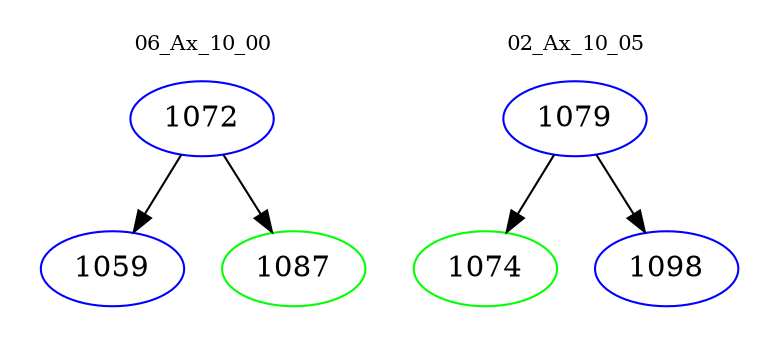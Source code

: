 digraph{
subgraph cluster_0 {
color = white
label = "06_Ax_10_00";
fontsize=10;
T0_1072 [label="1072", color="blue"]
T0_1072 -> T0_1059 [color="black"]
T0_1059 [label="1059", color="blue"]
T0_1072 -> T0_1087 [color="black"]
T0_1087 [label="1087", color="green"]
}
subgraph cluster_1 {
color = white
label = "02_Ax_10_05";
fontsize=10;
T1_1079 [label="1079", color="blue"]
T1_1079 -> T1_1074 [color="black"]
T1_1074 [label="1074", color="green"]
T1_1079 -> T1_1098 [color="black"]
T1_1098 [label="1098", color="blue"]
}
}
